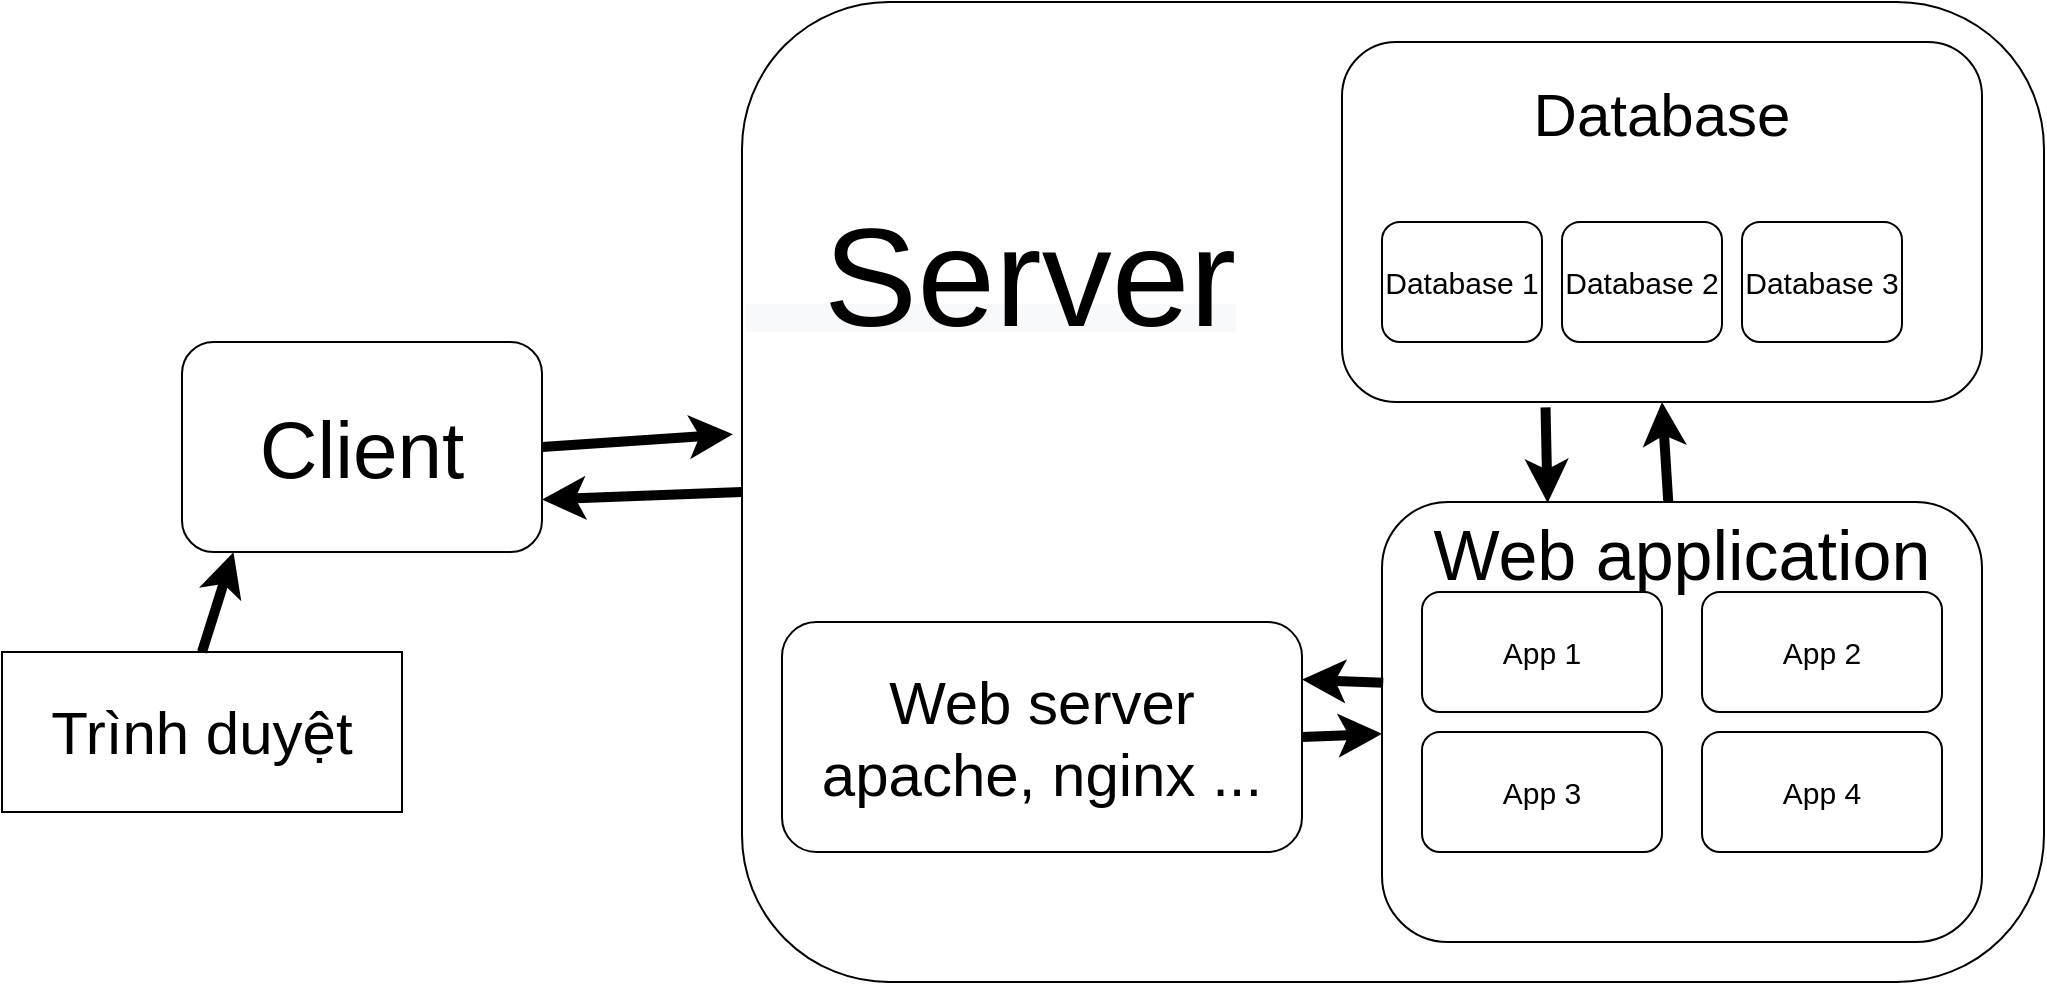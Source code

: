 <mxfile version="13.9.7" type="github">
  <diagram name="Page-1" id="822b0af5-4adb-64df-f703-e8dfc1f81529">
    <mxGraphModel dx="1113" dy="722" grid="1" gridSize="10" guides="1" tooltips="1" connect="1" arrows="1" fold="1" page="1" pageScale="1" pageWidth="1100" pageHeight="850" background="#ffffff" math="0" shadow="0">
      <root>
        <mxCell id="0" />
        <mxCell id="1" parent="0" />
        <mxCell id="nAGOUTTO9iNihq-CF8Dd-1" value="&lt;span style=&quot;font-size: 30px&quot;&gt;Trình duyệt&lt;/span&gt;" style="rounded=0;whiteSpace=wrap;html=1;" vertex="1" parent="1">
          <mxGeometry x="40" y="425" width="200" height="80" as="geometry" />
        </mxCell>
        <mxCell id="nAGOUTTO9iNihq-CF8Dd-2" value="&lt;font style=&quot;font-size: 40px&quot;&gt;Client&lt;/font&gt;" style="rounded=1;whiteSpace=wrap;html=1;" vertex="1" parent="1">
          <mxGeometry x="130" y="270" width="180" height="105" as="geometry" />
        </mxCell>
        <mxCell id="nAGOUTTO9iNihq-CF8Dd-4" value="" style="endArrow=classic;html=1;entryX=0.143;entryY=1.001;entryDx=0;entryDy=0;entryPerimeter=0;exitX=0.5;exitY=0;exitDx=0;exitDy=0;strokeWidth=5;" edge="1" parent="1" source="nAGOUTTO9iNihq-CF8Dd-1" target="nAGOUTTO9iNihq-CF8Dd-2">
          <mxGeometry width="50" height="50" relative="1" as="geometry">
            <mxPoint x="490" y="530" as="sourcePoint" />
            <mxPoint x="540" y="480" as="targetPoint" />
          </mxGeometry>
        </mxCell>
        <mxCell id="nAGOUTTO9iNihq-CF8Dd-5" value="&lt;span style=&quot;color: rgb(0 , 0 , 0) ; font-family: &amp;#34;helvetica&amp;#34; ; font-style: normal ; font-weight: 400 ; letter-spacing: normal ; text-indent: 0px ; text-transform: none ; word-spacing: 0px ; background-color: rgb(248 , 249 , 250) ; display: inline ; float: none&quot;&gt;&lt;font style=&quot;font-size: 70px&quot;&gt;&amp;nbsp; Server&lt;br&gt;&lt;/font&gt;&lt;br&gt;&lt;br&gt;&lt;br&gt;&lt;br&gt;&lt;br&gt;&lt;br&gt;&lt;br&gt;&lt;br&gt;&lt;br&gt;&lt;br&gt;&lt;br&gt;&lt;br&gt;&lt;br&gt;&lt;br&gt;&lt;br&gt;&lt;/span&gt;" style="rounded=1;whiteSpace=wrap;html=1;align=left;" vertex="1" parent="1">
          <mxGeometry x="410" y="100" width="651" height="490" as="geometry" />
        </mxCell>
        <mxCell id="nAGOUTTO9iNihq-CF8Dd-6" value="" style="endArrow=classic;html=1;strokeWidth=5;exitX=1;exitY=0.5;exitDx=0;exitDy=0;entryX=-0.007;entryY=0.441;entryDx=0;entryDy=0;entryPerimeter=0;" edge="1" parent="1" source="nAGOUTTO9iNihq-CF8Dd-2" target="nAGOUTTO9iNihq-CF8Dd-5">
          <mxGeometry width="50" height="50" relative="1" as="geometry">
            <mxPoint x="370" y="397.5" as="sourcePoint" />
            <mxPoint x="450" y="365" as="targetPoint" />
          </mxGeometry>
        </mxCell>
        <mxCell id="nAGOUTTO9iNihq-CF8Dd-9" value="" style="endArrow=classic;html=1;strokeWidth=5;entryX=1;entryY=0.75;entryDx=0;entryDy=0;exitX=0;exitY=0.5;exitDx=0;exitDy=0;" edge="1" parent="1" source="nAGOUTTO9iNihq-CF8Dd-5" target="nAGOUTTO9iNihq-CF8Dd-2">
          <mxGeometry width="50" height="50" relative="1" as="geometry">
            <mxPoint x="440" y="390" as="sourcePoint" />
            <mxPoint x="380" y="490" as="targetPoint" />
          </mxGeometry>
        </mxCell>
        <mxCell id="nAGOUTTO9iNihq-CF8Dd-10" value="&lt;font style=&quot;font-size: 30px&quot;&gt;Web server&lt;br&gt;apache, nginx ...&lt;/font&gt;" style="rounded=1;whiteSpace=wrap;html=1;" vertex="1" parent="1">
          <mxGeometry x="430" y="410" width="260" height="115" as="geometry" />
        </mxCell>
        <mxCell id="nAGOUTTO9iNihq-CF8Dd-13" value="&lt;div&gt;&lt;span style=&quot;font-size: 30px&quot;&gt;Database&lt;/span&gt;&lt;/div&gt;&lt;font style=&quot;font-size: 30px&quot;&gt;&lt;br&gt;&lt;br&gt;&lt;br&gt;&lt;/font&gt;" style="rounded=1;whiteSpace=wrap;html=1;align=center;" vertex="1" parent="1">
          <mxGeometry x="710" y="120" width="320" height="180" as="geometry" />
        </mxCell>
        <mxCell id="nAGOUTTO9iNihq-CF8Dd-16" value="&lt;font style=&quot;font-size: 15px&quot;&gt;Database 1&lt;/font&gt;" style="rounded=1;whiteSpace=wrap;html=1;" vertex="1" parent="1">
          <mxGeometry x="730" y="210" width="80" height="60" as="geometry" />
        </mxCell>
        <mxCell id="nAGOUTTO9iNihq-CF8Dd-17" value="&lt;font style=&quot;font-size: 15px&quot;&gt;Database 2&lt;/font&gt;" style="rounded=1;whiteSpace=wrap;html=1;" vertex="1" parent="1">
          <mxGeometry x="820" y="210" width="80" height="60" as="geometry" />
        </mxCell>
        <mxCell id="nAGOUTTO9iNihq-CF8Dd-18" value="&lt;font style=&quot;font-size: 15px&quot;&gt;Database 3&lt;/font&gt;" style="rounded=1;whiteSpace=wrap;html=1;" vertex="1" parent="1">
          <mxGeometry x="910" y="210" width="80" height="60" as="geometry" />
        </mxCell>
        <mxCell id="nAGOUTTO9iNihq-CF8Dd-19" value="&lt;font style=&quot;font-size: 35px&quot;&gt;Web application&lt;br&gt;&lt;br&gt;&lt;br&gt;&lt;br&gt;&lt;br&gt;&lt;/font&gt;" style="rounded=1;whiteSpace=wrap;html=1;" vertex="1" parent="1">
          <mxGeometry x="730" y="350" width="300" height="220" as="geometry" />
        </mxCell>
        <mxCell id="nAGOUTTO9iNihq-CF8Dd-20" value="" style="endArrow=classic;html=1;strokeWidth=5;exitX=1;exitY=0.5;exitDx=0;exitDy=0;" edge="1" parent="1" source="nAGOUTTO9iNihq-CF8Dd-10" target="nAGOUTTO9iNihq-CF8Dd-19">
          <mxGeometry width="50" height="50" relative="1" as="geometry">
            <mxPoint x="560" y="410" as="sourcePoint" />
            <mxPoint x="610" y="360" as="targetPoint" />
          </mxGeometry>
        </mxCell>
        <mxCell id="nAGOUTTO9iNihq-CF8Dd-21" value="&lt;font style=&quot;font-size: 15px&quot;&gt;App 1&lt;/font&gt;" style="rounded=1;whiteSpace=wrap;html=1;" vertex="1" parent="1">
          <mxGeometry x="750" y="395" width="120" height="60" as="geometry" />
        </mxCell>
        <mxCell id="nAGOUTTO9iNihq-CF8Dd-22" value="&lt;font style=&quot;font-size: 15px&quot;&gt;App 2&lt;/font&gt;" style="rounded=1;whiteSpace=wrap;html=1;" vertex="1" parent="1">
          <mxGeometry x="890" y="395" width="120" height="60" as="geometry" />
        </mxCell>
        <mxCell id="nAGOUTTO9iNihq-CF8Dd-23" value="&lt;font style=&quot;font-size: 15px&quot;&gt;App 3&lt;/font&gt;" style="rounded=1;whiteSpace=wrap;html=1;" vertex="1" parent="1">
          <mxGeometry x="750" y="465" width="120" height="60" as="geometry" />
        </mxCell>
        <mxCell id="nAGOUTTO9iNihq-CF8Dd-24" value="&lt;font style=&quot;font-size: 15px&quot;&gt;App 4&lt;/font&gt;" style="rounded=1;whiteSpace=wrap;html=1;" vertex="1" parent="1">
          <mxGeometry x="890" y="465" width="120" height="60" as="geometry" />
        </mxCell>
        <mxCell id="nAGOUTTO9iNihq-CF8Dd-29" value="" style="endArrow=classic;html=1;strokeWidth=5;entryX=0.5;entryY=1;entryDx=0;entryDy=0;" edge="1" parent="1" source="nAGOUTTO9iNihq-CF8Dd-19" target="nAGOUTTO9iNihq-CF8Dd-13">
          <mxGeometry width="50" height="50" relative="1" as="geometry">
            <mxPoint x="550" y="390" as="sourcePoint" />
            <mxPoint x="600" y="340" as="targetPoint" />
          </mxGeometry>
        </mxCell>
        <mxCell id="nAGOUTTO9iNihq-CF8Dd-37" value="" style="endArrow=classic;html=1;strokeWidth=5;exitX=0.318;exitY=1.015;exitDx=0;exitDy=0;exitPerimeter=0;entryX=0.276;entryY=0.002;entryDx=0;entryDy=0;entryPerimeter=0;" edge="1" parent="1" source="nAGOUTTO9iNihq-CF8Dd-13" target="nAGOUTTO9iNihq-CF8Dd-19">
          <mxGeometry width="50" height="50" relative="1" as="geometry">
            <mxPoint x="550" y="390" as="sourcePoint" />
            <mxPoint x="600" y="340" as="targetPoint" />
          </mxGeometry>
        </mxCell>
        <mxCell id="nAGOUTTO9iNihq-CF8Dd-39" value="" style="endArrow=classic;html=1;strokeWidth=5;exitX=0.002;exitY=0.411;exitDx=0;exitDy=0;exitPerimeter=0;entryX=1;entryY=0.25;entryDx=0;entryDy=0;" edge="1" parent="1" source="nAGOUTTO9iNihq-CF8Dd-19" target="nAGOUTTO9iNihq-CF8Dd-10">
          <mxGeometry width="50" height="50" relative="1" as="geometry">
            <mxPoint x="550" y="390" as="sourcePoint" />
            <mxPoint x="600" y="340" as="targetPoint" />
          </mxGeometry>
        </mxCell>
      </root>
    </mxGraphModel>
  </diagram>
</mxfile>

